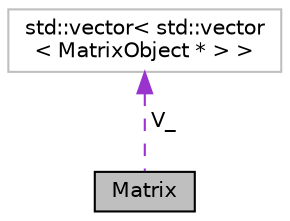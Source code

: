 digraph "Matrix"
{
  edge [fontname="Helvetica",fontsize="10",labelfontname="Helvetica",labelfontsize="10"];
  node [fontname="Helvetica",fontsize="10",shape=record];
  Node1 [label="Matrix",height=0.2,width=0.4,color="black", fillcolor="grey75", style="filled", fontcolor="black"];
  Node2 -> Node1 [dir="back",color="darkorchid3",fontsize="10",style="dashed",label=" V_" ,fontname="Helvetica"];
  Node2 [label="std::vector\< std::vector\l\< MatrixObject * \> \>",height=0.2,width=0.4,color="grey75", fillcolor="white", style="filled"];
}
